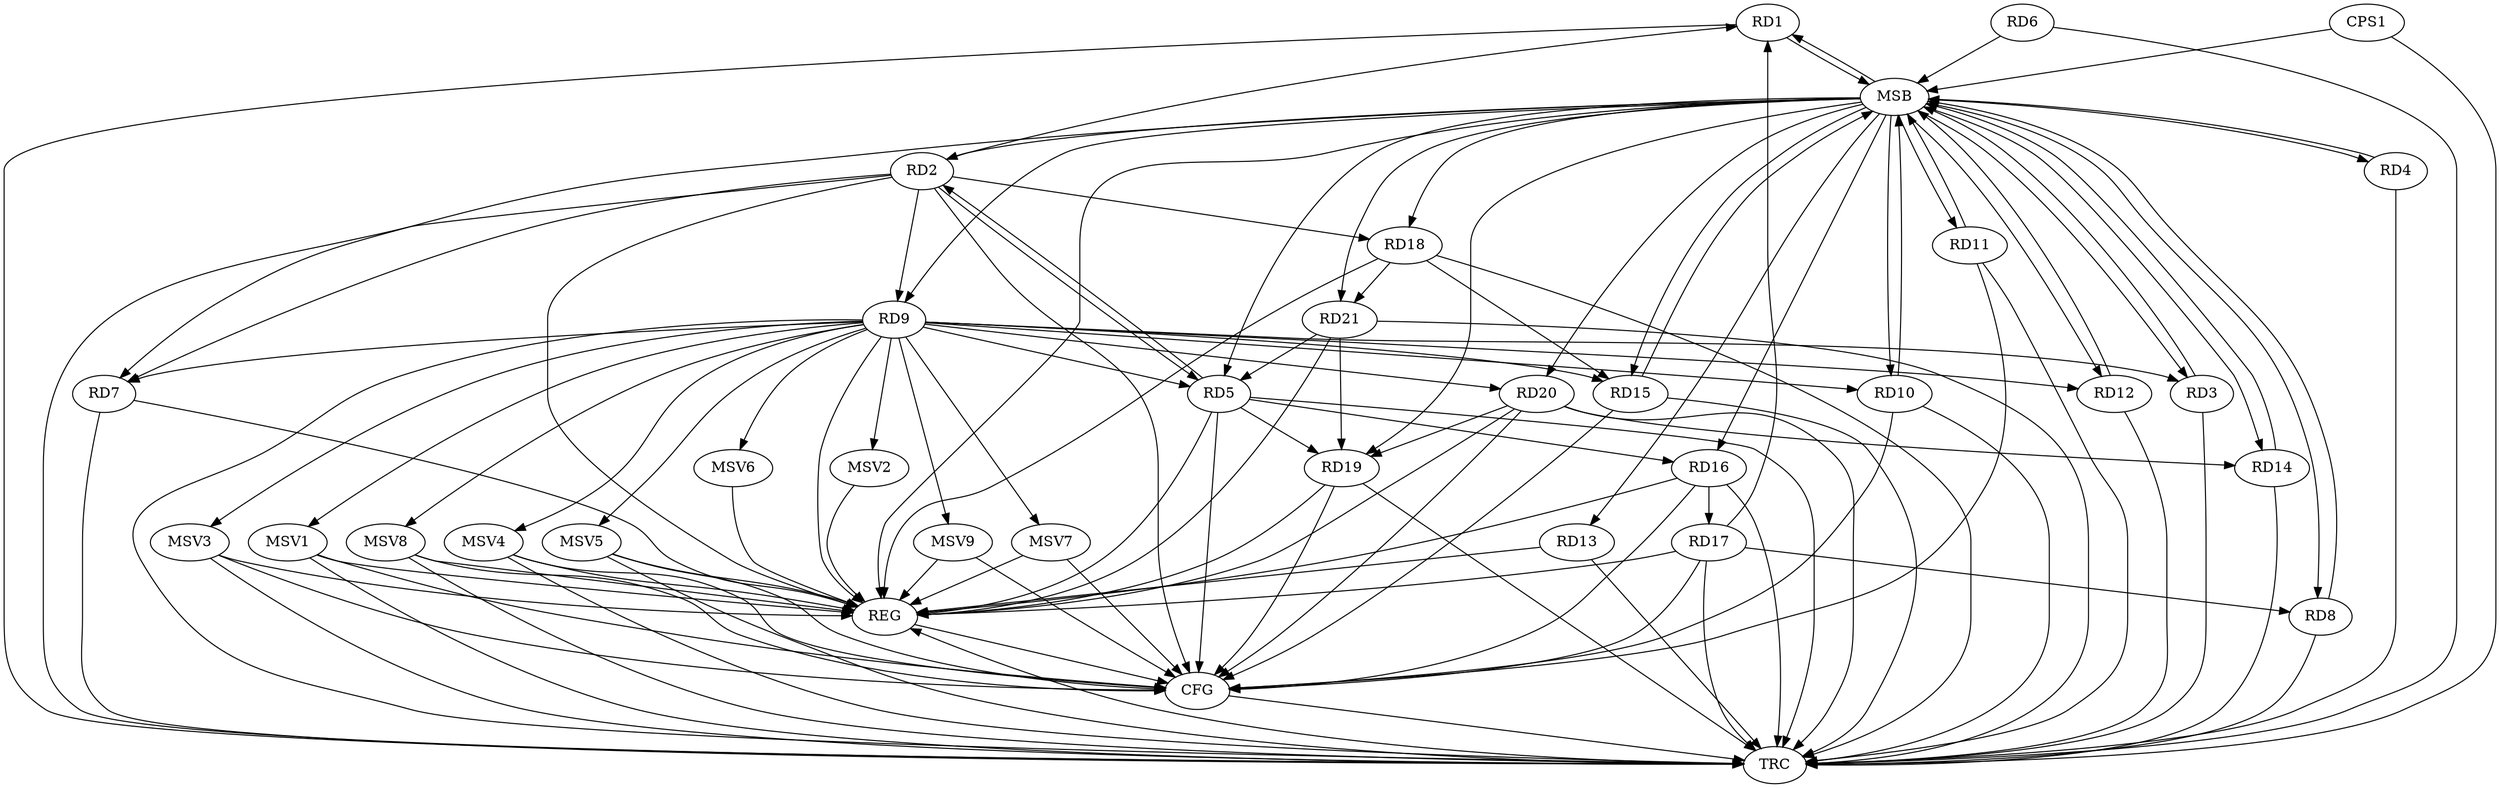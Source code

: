 strict digraph G {
  RD1 [ label="RD1" ];
  RD2 [ label="RD2" ];
  RD3 [ label="RD3" ];
  RD4 [ label="RD4" ];
  RD5 [ label="RD5" ];
  RD6 [ label="RD6" ];
  RD7 [ label="RD7" ];
  RD8 [ label="RD8" ];
  RD9 [ label="RD9" ];
  RD10 [ label="RD10" ];
  RD11 [ label="RD11" ];
  RD12 [ label="RD12" ];
  RD13 [ label="RD13" ];
  RD14 [ label="RD14" ];
  RD15 [ label="RD15" ];
  RD16 [ label="RD16" ];
  RD17 [ label="RD17" ];
  RD18 [ label="RD18" ];
  RD19 [ label="RD19" ];
  RD20 [ label="RD20" ];
  RD21 [ label="RD21" ];
  CPS1 [ label="CPS1" ];
  REG [ label="REG" ];
  MSB [ label="MSB" ];
  CFG [ label="CFG" ];
  TRC [ label="TRC" ];
  MSV1 [ label="MSV1" ];
  MSV2 [ label="MSV2" ];
  MSV3 [ label="MSV3" ];
  MSV4 [ label="MSV4" ];
  MSV5 [ label="MSV5" ];
  MSV6 [ label="MSV6" ];
  MSV7 [ label="MSV7" ];
  MSV8 [ label="MSV8" ];
  MSV9 [ label="MSV9" ];
  RD2 -> RD1;
  RD17 -> RD1;
  RD2 -> RD5;
  RD5 -> RD2;
  RD2 -> RD7;
  RD2 -> RD9;
  RD2 -> RD18;
  RD9 -> RD3;
  RD9 -> RD5;
  RD5 -> RD16;
  RD5 -> RD19;
  RD21 -> RD5;
  RD9 -> RD7;
  RD17 -> RD8;
  RD9 -> RD10;
  RD9 -> RD12;
  RD9 -> RD15;
  RD9 -> RD20;
  RD20 -> RD14;
  RD18 -> RD15;
  RD16 -> RD17;
  RD18 -> RD21;
  RD20 -> RD19;
  RD21 -> RD19;
  RD2 -> REG;
  RD5 -> REG;
  RD7 -> REG;
  RD9 -> REG;
  RD13 -> REG;
  RD16 -> REG;
  RD17 -> REG;
  RD18 -> REG;
  RD19 -> REG;
  RD20 -> REG;
  RD21 -> REG;
  RD1 -> MSB;
  MSB -> RD10;
  MSB -> RD15;
  MSB -> RD21;
  MSB -> REG;
  RD3 -> MSB;
  MSB -> RD9;
  MSB -> RD11;
  RD4 -> MSB;
  MSB -> RD13;
  RD6 -> MSB;
  RD8 -> MSB;
  MSB -> RD2;
  MSB -> RD4;
  RD10 -> MSB;
  MSB -> RD8;
  RD11 -> MSB;
  MSB -> RD14;
  RD12 -> MSB;
  MSB -> RD5;
  RD14 -> MSB;
  MSB -> RD3;
  MSB -> RD18;
  MSB -> RD20;
  RD15 -> MSB;
  MSB -> RD1;
  MSB -> RD12;
  CPS1 -> MSB;
  MSB -> RD7;
  MSB -> RD19;
  MSB -> RD16;
  RD2 -> CFG;
  RD17 -> CFG;
  RD16 -> CFG;
  RD5 -> CFG;
  RD19 -> CFG;
  RD20 -> CFG;
  RD11 -> CFG;
  RD15 -> CFG;
  RD10 -> CFG;
  REG -> CFG;
  RD1 -> TRC;
  RD2 -> TRC;
  RD3 -> TRC;
  RD4 -> TRC;
  RD5 -> TRC;
  RD6 -> TRC;
  RD7 -> TRC;
  RD8 -> TRC;
  RD9 -> TRC;
  RD10 -> TRC;
  RD11 -> TRC;
  RD12 -> TRC;
  RD13 -> TRC;
  RD14 -> TRC;
  RD15 -> TRC;
  RD16 -> TRC;
  RD17 -> TRC;
  RD18 -> TRC;
  RD19 -> TRC;
  RD20 -> TRC;
  RD21 -> TRC;
  CPS1 -> TRC;
  CFG -> TRC;
  TRC -> REG;
  RD9 -> MSV1;
  MSV1 -> REG;
  MSV1 -> TRC;
  MSV1 -> CFG;
  RD9 -> MSV2;
  RD9 -> MSV3;
  MSV2 -> REG;
  MSV3 -> REG;
  MSV3 -> TRC;
  MSV3 -> CFG;
  RD9 -> MSV4;
  MSV4 -> REG;
  MSV4 -> TRC;
  MSV4 -> CFG;
  RD9 -> MSV5;
  RD9 -> MSV6;
  RD9 -> MSV7;
  MSV5 -> REG;
  MSV5 -> TRC;
  MSV5 -> CFG;
  MSV6 -> REG;
  MSV7 -> REG;
  MSV7 -> CFG;
  RD9 -> MSV8;
  MSV8 -> REG;
  MSV8 -> TRC;
  MSV8 -> CFG;
  RD9 -> MSV9;
  MSV9 -> REG;
  MSV9 -> CFG;
}
